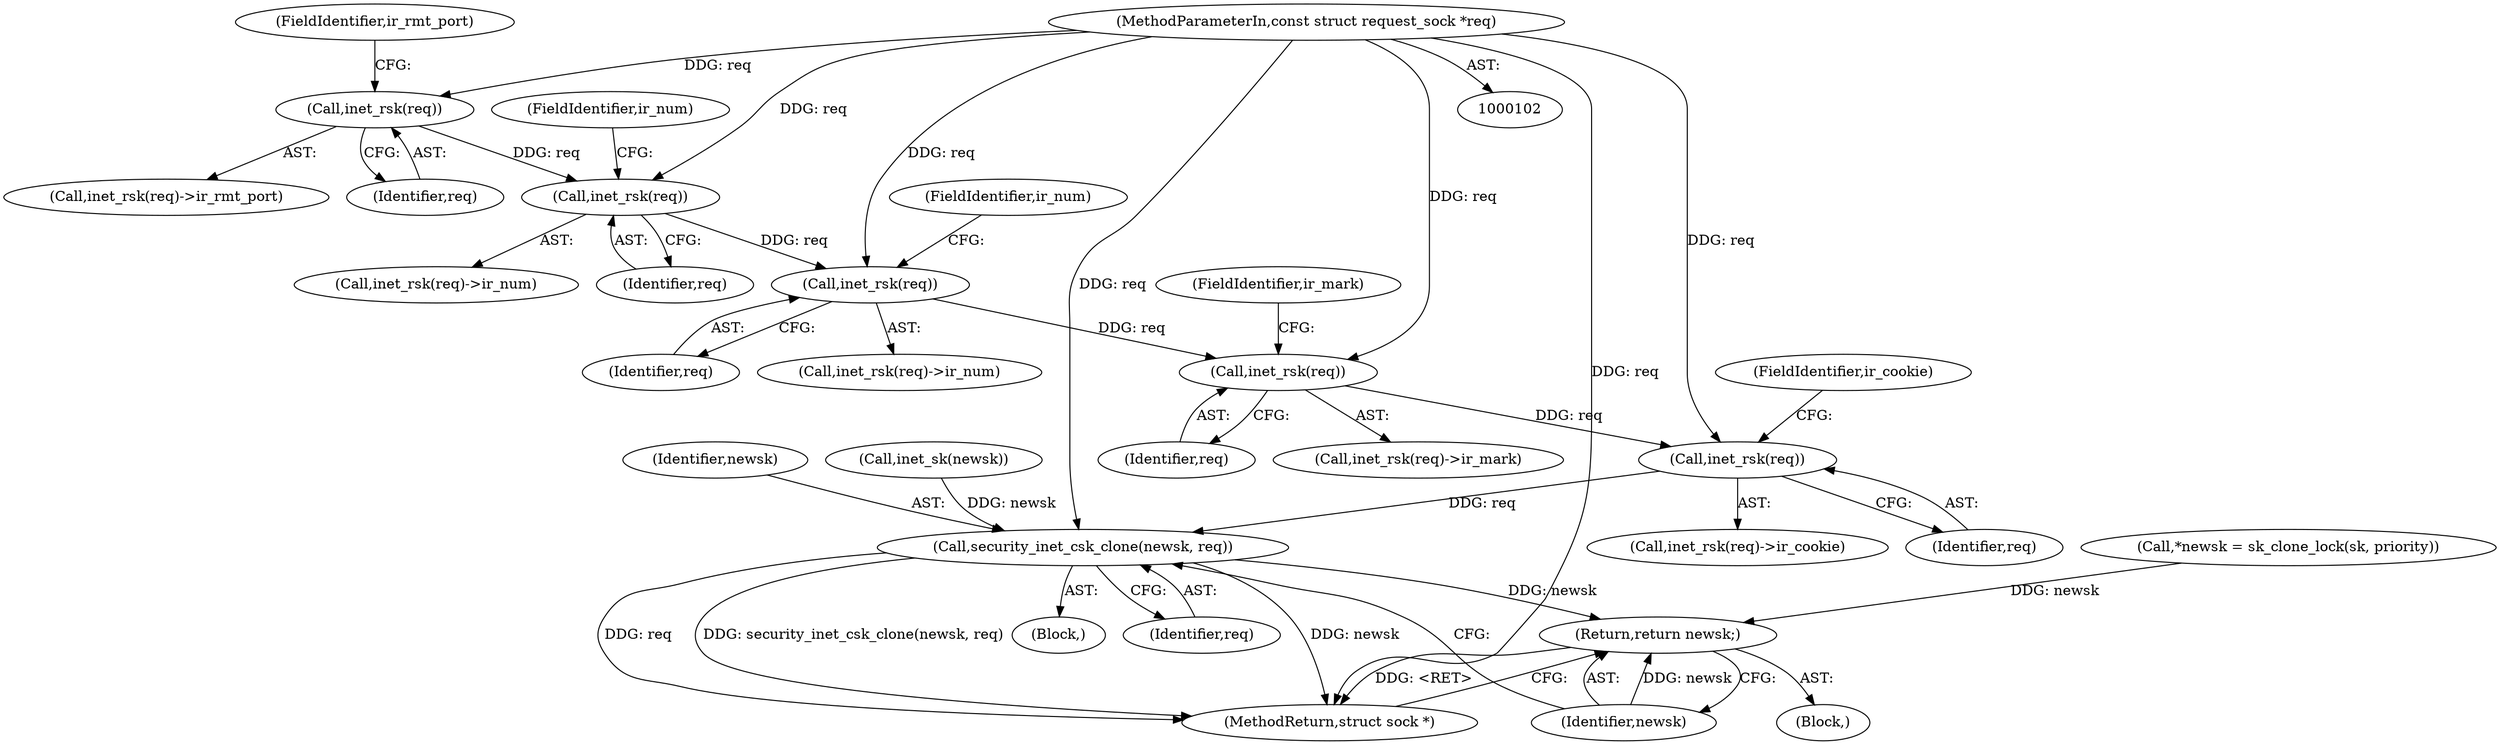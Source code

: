 digraph "0_linux_657831ffc38e30092a2d5f03d385d710eb88b09a@pointer" {
"1000156" [label="(Call,inet_rsk(req))"];
"1000146" [label="(Call,inet_rsk(req))"];
"1000137" [label="(Call,inet_rsk(req))"];
"1000104" [label="(MethodParameterIn,const struct request_sock *req)"];
"1000178" [label="(Call,inet_rsk(req))"];
"1000189" [label="(Call,inet_rsk(req))"];
"1000217" [label="(Call,security_inet_csk_clone(newsk, req))"];
"1000220" [label="(Return,return newsk;)"];
"1000138" [label="(Identifier,req)"];
"1000104" [label="(MethodParameterIn,const struct request_sock *req)"];
"1000157" [label="(Identifier,req)"];
"1000179" [label="(Identifier,req)"];
"1000148" [label="(FieldIdentifier,ir_num)"];
"1000147" [label="(Identifier,req)"];
"1000158" [label="(FieldIdentifier,ir_num)"];
"1000178" [label="(Call,inet_rsk(req))"];
"1000145" [label="(Call,inet_rsk(req)->ir_num)"];
"1000177" [label="(Call,inet_rsk(req)->ir_mark)"];
"1000218" [label="(Identifier,newsk)"];
"1000106" [label="(Block,)"];
"1000146" [label="(Call,inet_rsk(req))"];
"1000180" [label="(FieldIdentifier,ir_mark)"];
"1000115" [label="(Block,)"];
"1000221" [label="(Identifier,newsk)"];
"1000169" [label="(Call,inet_sk(newsk))"];
"1000219" [label="(Identifier,req)"];
"1000220" [label="(Return,return newsk;)"];
"1000137" [label="(Call,inet_rsk(req))"];
"1000156" [label="(Call,inet_rsk(req))"];
"1000136" [label="(Call,inet_rsk(req)->ir_rmt_port)"];
"1000188" [label="(Call,inet_rsk(req)->ir_cookie)"];
"1000139" [label="(FieldIdentifier,ir_rmt_port)"];
"1000217" [label="(Call,security_inet_csk_clone(newsk, req))"];
"1000155" [label="(Call,inet_rsk(req)->ir_num)"];
"1000108" [label="(Call,*newsk = sk_clone_lock(sk, priority))"];
"1000189" [label="(Call,inet_rsk(req))"];
"1000191" [label="(FieldIdentifier,ir_cookie)"];
"1000190" [label="(Identifier,req)"];
"1000222" [label="(MethodReturn,struct sock *)"];
"1000156" -> "1000155"  [label="AST: "];
"1000156" -> "1000157"  [label="CFG: "];
"1000157" -> "1000156"  [label="AST: "];
"1000158" -> "1000156"  [label="CFG: "];
"1000146" -> "1000156"  [label="DDG: req"];
"1000104" -> "1000156"  [label="DDG: req"];
"1000156" -> "1000178"  [label="DDG: req"];
"1000146" -> "1000145"  [label="AST: "];
"1000146" -> "1000147"  [label="CFG: "];
"1000147" -> "1000146"  [label="AST: "];
"1000148" -> "1000146"  [label="CFG: "];
"1000137" -> "1000146"  [label="DDG: req"];
"1000104" -> "1000146"  [label="DDG: req"];
"1000137" -> "1000136"  [label="AST: "];
"1000137" -> "1000138"  [label="CFG: "];
"1000138" -> "1000137"  [label="AST: "];
"1000139" -> "1000137"  [label="CFG: "];
"1000104" -> "1000137"  [label="DDG: req"];
"1000104" -> "1000102"  [label="AST: "];
"1000104" -> "1000222"  [label="DDG: req"];
"1000104" -> "1000178"  [label="DDG: req"];
"1000104" -> "1000189"  [label="DDG: req"];
"1000104" -> "1000217"  [label="DDG: req"];
"1000178" -> "1000177"  [label="AST: "];
"1000178" -> "1000179"  [label="CFG: "];
"1000179" -> "1000178"  [label="AST: "];
"1000180" -> "1000178"  [label="CFG: "];
"1000178" -> "1000189"  [label="DDG: req"];
"1000189" -> "1000188"  [label="AST: "];
"1000189" -> "1000190"  [label="CFG: "];
"1000190" -> "1000189"  [label="AST: "];
"1000191" -> "1000189"  [label="CFG: "];
"1000189" -> "1000217"  [label="DDG: req"];
"1000217" -> "1000115"  [label="AST: "];
"1000217" -> "1000219"  [label="CFG: "];
"1000218" -> "1000217"  [label="AST: "];
"1000219" -> "1000217"  [label="AST: "];
"1000221" -> "1000217"  [label="CFG: "];
"1000217" -> "1000222"  [label="DDG: req"];
"1000217" -> "1000222"  [label="DDG: security_inet_csk_clone(newsk, req)"];
"1000217" -> "1000222"  [label="DDG: newsk"];
"1000169" -> "1000217"  [label="DDG: newsk"];
"1000217" -> "1000220"  [label="DDG: newsk"];
"1000220" -> "1000106"  [label="AST: "];
"1000220" -> "1000221"  [label="CFG: "];
"1000221" -> "1000220"  [label="AST: "];
"1000222" -> "1000220"  [label="CFG: "];
"1000220" -> "1000222"  [label="DDG: <RET>"];
"1000221" -> "1000220"  [label="DDG: newsk"];
"1000108" -> "1000220"  [label="DDG: newsk"];
}

